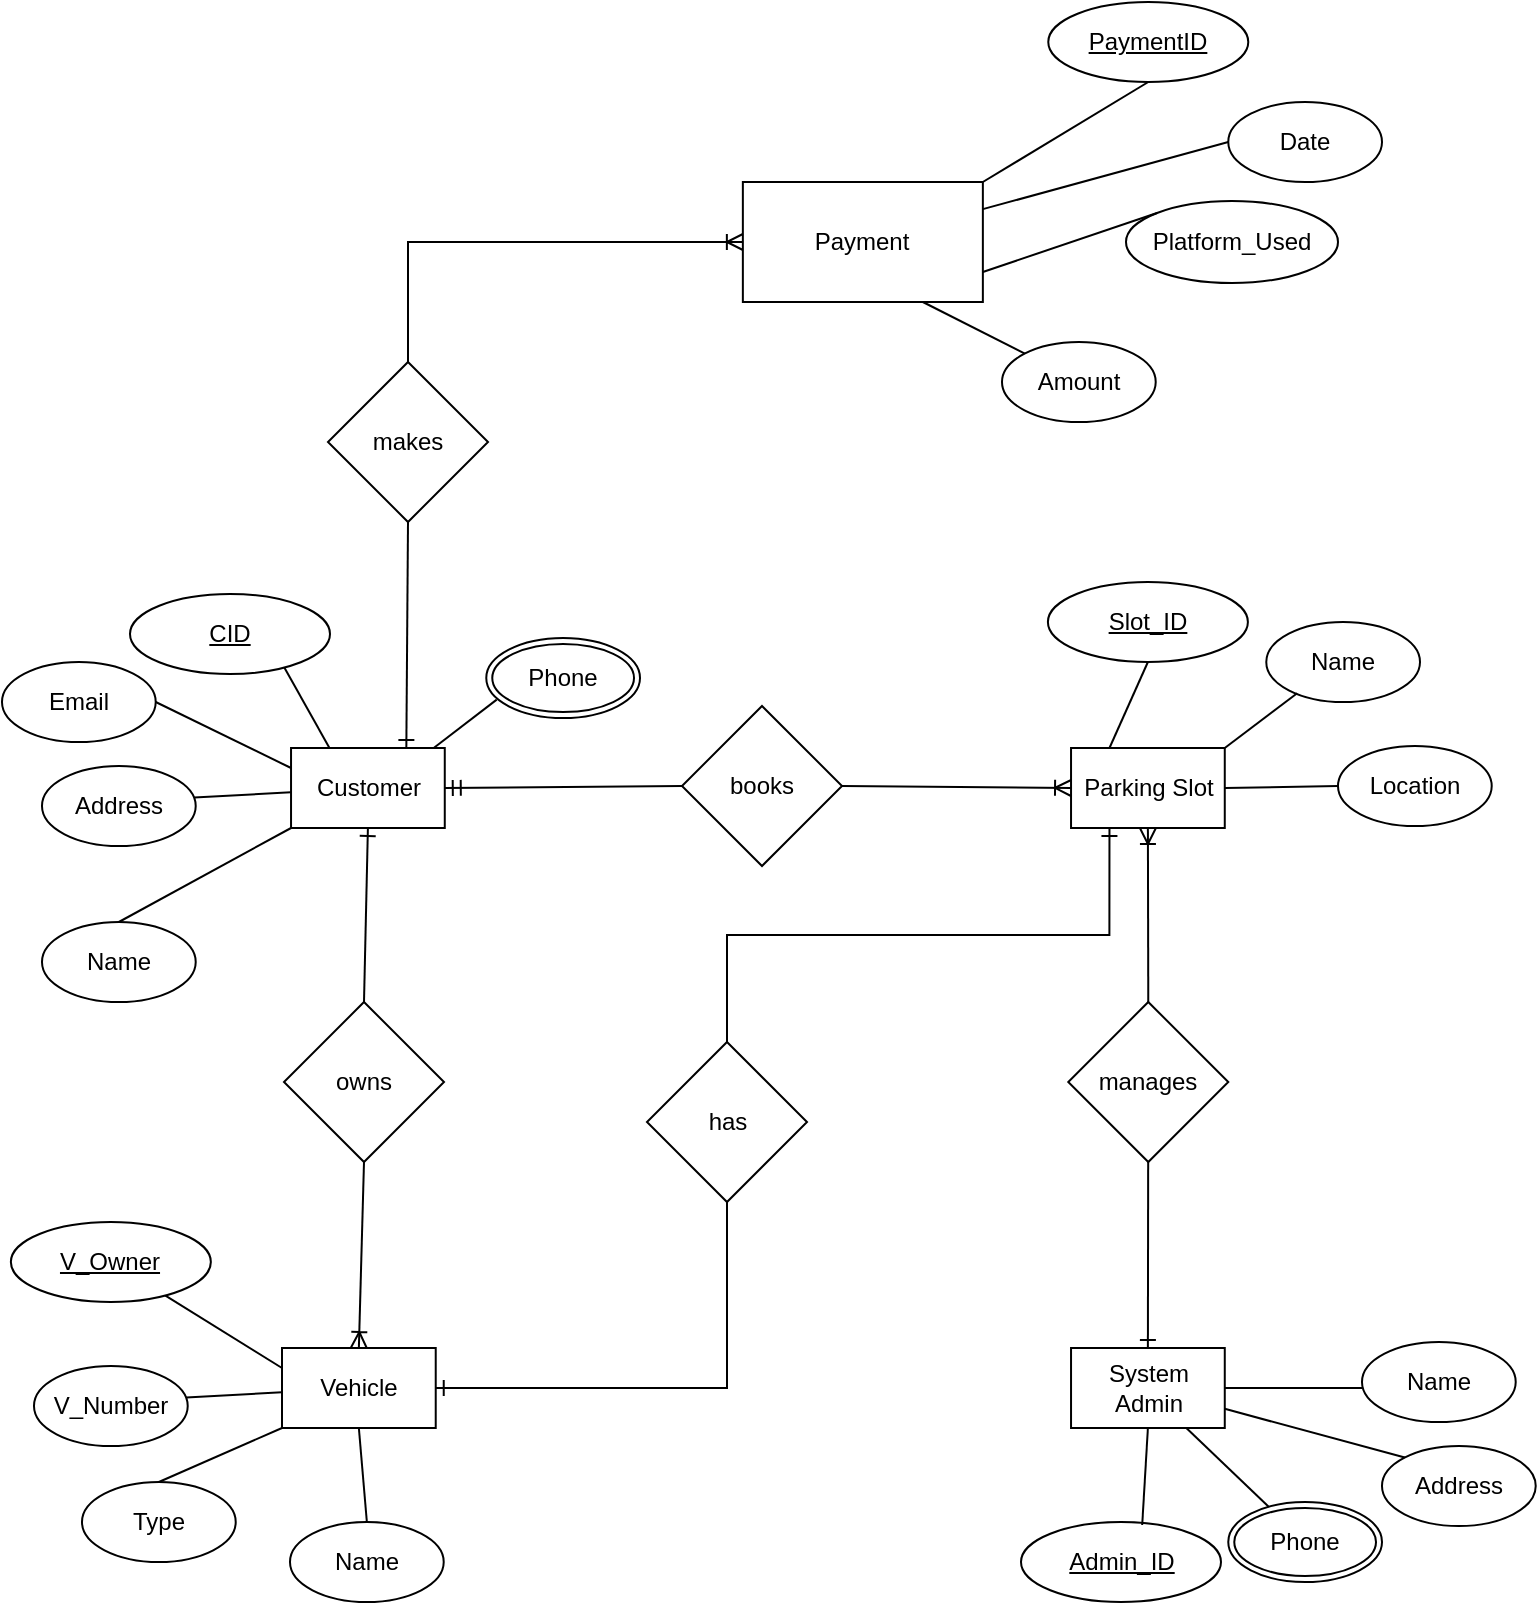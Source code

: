 <mxfile version="22.1.2" type="device">
  <diagram id="R2lEEEUBdFMjLlhIrx00" name="Page-1">
    <mxGraphModel dx="3170" dy="2233" grid="1" gridSize="10" guides="1" tooltips="1" connect="1" arrows="1" fold="1" page="1" pageScale="1" pageWidth="850" pageHeight="1100" math="0" shadow="0" extFonts="Permanent Marker^https://fonts.googleapis.com/css?family=Permanent+Marker">
      <root>
        <mxCell id="0" />
        <mxCell id="1" parent="0" />
        <mxCell id="qU3MLYZs_xLxiEu93uZJ-1" value="" style="group" parent="1" vertex="1" connectable="0">
          <mxGeometry x="-780" y="110" width="299" height="132" as="geometry" />
        </mxCell>
        <mxCell id="qU3MLYZs_xLxiEu93uZJ-2" value="Customer" style="whiteSpace=wrap;html=1;align=center;" parent="qU3MLYZs_xLxiEu93uZJ-1" vertex="1">
          <mxGeometry x="124.519" y="83" width="76.864" height="40" as="geometry" />
        </mxCell>
        <mxCell id="qU3MLYZs_xLxiEu93uZJ-4" value="Address" style="ellipse;whiteSpace=wrap;html=1;align=center;" parent="qU3MLYZs_xLxiEu93uZJ-1" vertex="1">
          <mxGeometry y="92" width="76.864" height="40" as="geometry" />
        </mxCell>
        <mxCell id="qU3MLYZs_xLxiEu93uZJ-5" value="Phone" style="ellipse;shape=doubleEllipse;margin=3;whiteSpace=wrap;html=1;align=center;" parent="qU3MLYZs_xLxiEu93uZJ-1" vertex="1">
          <mxGeometry x="222.136" y="28" width="76.864" height="40" as="geometry" />
        </mxCell>
        <mxCell id="qU3MLYZs_xLxiEu93uZJ-6" value="" style="endArrow=none;html=1;rounded=0;exitX=0.99;exitY=0.394;exitDx=0;exitDy=0;exitPerimeter=0;" parent="qU3MLYZs_xLxiEu93uZJ-1" source="qU3MLYZs_xLxiEu93uZJ-4" target="qU3MLYZs_xLxiEu93uZJ-2" edge="1">
          <mxGeometry width="50" height="50" relative="1" as="geometry">
            <mxPoint x="132.206" y="48" as="sourcePoint" />
            <mxPoint x="170.638" y="-2" as="targetPoint" />
          </mxGeometry>
        </mxCell>
        <mxCell id="qU3MLYZs_xLxiEu93uZJ-7" value="" style="endArrow=none;html=1;rounded=0;entryX=0.25;entryY=0;entryDx=0;entryDy=0;exitX=0.771;exitY=0.917;exitDx=0;exitDy=0;exitPerimeter=0;" parent="qU3MLYZs_xLxiEu93uZJ-1" source="qU3MLYZs_xLxiEu93uZJ-10" target="qU3MLYZs_xLxiEu93uZJ-2" edge="1">
          <mxGeometry width="50" height="50" relative="1" as="geometry">
            <mxPoint x="118.488" y="41.059" as="sourcePoint" />
            <mxPoint x="130" y="87" as="targetPoint" />
          </mxGeometry>
        </mxCell>
        <mxCell id="qU3MLYZs_xLxiEu93uZJ-9" value="" style="endArrow=none;html=1;rounded=0;entryX=0.068;entryY=0.77;entryDx=0;entryDy=0;entryPerimeter=0;exitX=0.928;exitY=0.001;exitDx=0;exitDy=0;exitPerimeter=0;" parent="qU3MLYZs_xLxiEu93uZJ-1" source="qU3MLYZs_xLxiEu93uZJ-2" target="qU3MLYZs_xLxiEu93uZJ-5" edge="1">
          <mxGeometry width="50" height="50" relative="1" as="geometry">
            <mxPoint x="193.697" y="91" as="sourcePoint" />
            <mxPoint x="229.823" y="78" as="targetPoint" />
          </mxGeometry>
        </mxCell>
        <mxCell id="qU3MLYZs_xLxiEu93uZJ-10" value="CID" style="ellipse;whiteSpace=wrap;html=1;align=center;fontStyle=4;" parent="qU3MLYZs_xLxiEu93uZJ-1" vertex="1">
          <mxGeometry x="44" y="6" width="100" height="40" as="geometry" />
        </mxCell>
        <mxCell id="qU3MLYZs_xLxiEu93uZJ-60" value="Email" style="ellipse;whiteSpace=wrap;html=1;align=center;" parent="qU3MLYZs_xLxiEu93uZJ-1" vertex="1">
          <mxGeometry x="-20" y="40" width="76.864" height="40" as="geometry" />
        </mxCell>
        <mxCell id="qU3MLYZs_xLxiEu93uZJ-61" value="" style="endArrow=none;html=1;rounded=0;exitX=1;exitY=0.5;exitDx=0;exitDy=0;entryX=0;entryY=0.25;entryDx=0;entryDy=0;" parent="qU3MLYZs_xLxiEu93uZJ-1" source="qU3MLYZs_xLxiEu93uZJ-60" target="qU3MLYZs_xLxiEu93uZJ-2" edge="1">
          <mxGeometry width="50" height="50" relative="1" as="geometry">
            <mxPoint x="122.206" y="2" as="sourcePoint" />
            <mxPoint x="115" y="59" as="targetPoint" />
          </mxGeometry>
        </mxCell>
        <mxCell id="qU3MLYZs_xLxiEu93uZJ-12" value="" style="group;rotation=0;" parent="1" vertex="1" connectable="0">
          <mxGeometry x="-784" y="410" width="299" height="132" as="geometry" />
        </mxCell>
        <mxCell id="qU3MLYZs_xLxiEu93uZJ-13" value="Vehicle" style="whiteSpace=wrap;html=1;align=center;rotation=0;" parent="qU3MLYZs_xLxiEu93uZJ-12" vertex="1">
          <mxGeometry x="124" y="83" width="76.864" height="40" as="geometry" />
        </mxCell>
        <mxCell id="qU3MLYZs_xLxiEu93uZJ-15" value="V_Number" style="ellipse;whiteSpace=wrap;html=1;align=center;rotation=0;" parent="qU3MLYZs_xLxiEu93uZJ-12" vertex="1">
          <mxGeometry y="92" width="76.864" height="40" as="geometry" />
        </mxCell>
        <mxCell id="qU3MLYZs_xLxiEu93uZJ-17" value="" style="endArrow=none;html=1;rounded=0;exitX=0.99;exitY=0.394;exitDx=0;exitDy=0;exitPerimeter=0;" parent="qU3MLYZs_xLxiEu93uZJ-12" source="qU3MLYZs_xLxiEu93uZJ-15" target="qU3MLYZs_xLxiEu93uZJ-13" edge="1">
          <mxGeometry width="50" height="50" relative="1" as="geometry">
            <mxPoint x="132" y="48" as="sourcePoint" />
            <mxPoint x="171" y="-2" as="targetPoint" />
          </mxGeometry>
        </mxCell>
        <mxCell id="qU3MLYZs_xLxiEu93uZJ-18" value="" style="endArrow=none;html=1;rounded=0;entryX=0;entryY=0.25;entryDx=0;entryDy=0;exitX=0.771;exitY=0.917;exitDx=0;exitDy=0;exitPerimeter=0;" parent="qU3MLYZs_xLxiEu93uZJ-12" source="qU3MLYZs_xLxiEu93uZJ-21" target="qU3MLYZs_xLxiEu93uZJ-13" edge="1">
          <mxGeometry width="50" height="50" relative="1" as="geometry">
            <mxPoint x="119" y="41" as="sourcePoint" />
            <mxPoint x="130" y="87" as="targetPoint" />
          </mxGeometry>
        </mxCell>
        <mxCell id="qU3MLYZs_xLxiEu93uZJ-21" value="V_Owner" style="ellipse;whiteSpace=wrap;html=1;align=center;fontStyle=4;rotation=0;" parent="qU3MLYZs_xLxiEu93uZJ-12" vertex="1">
          <mxGeometry x="-11.57" y="20" width="100" height="40" as="geometry" />
        </mxCell>
        <mxCell id="qU3MLYZs_xLxiEu93uZJ-20" value="" style="endArrow=none;html=1;rounded=0;exitX=0;exitY=1;exitDx=0;exitDy=0;entryX=0.5;entryY=0;entryDx=0;entryDy=0;" parent="1" source="qU3MLYZs_xLxiEu93uZJ-13" target="qU3MLYZs_xLxiEu93uZJ-22" edge="1">
          <mxGeometry width="50" height="50" relative="1" as="geometry">
            <mxPoint x="-586" y="501" as="sourcePoint" />
            <mxPoint x="-686.648" y="571.569" as="targetPoint" />
          </mxGeometry>
        </mxCell>
        <mxCell id="qU3MLYZs_xLxiEu93uZJ-14" value="Name" style="ellipse;whiteSpace=wrap;html=1;align=center;rotation=0;" parent="1" vertex="1">
          <mxGeometry x="-656" y="580" width="76.864" height="40" as="geometry" />
        </mxCell>
        <mxCell id="qU3MLYZs_xLxiEu93uZJ-19" value="" style="endArrow=none;html=1;rounded=0;exitX=0.5;exitY=1;exitDx=0;exitDy=0;entryX=0.5;entryY=0;entryDx=0;entryDy=0;" parent="1" source="qU3MLYZs_xLxiEu93uZJ-13" target="qU3MLYZs_xLxiEu93uZJ-14" edge="1">
          <mxGeometry width="50" height="50" relative="1" as="geometry">
            <mxPoint x="-639" y="473" as="sourcePoint" />
            <mxPoint x="-610" y="600" as="targetPoint" />
          </mxGeometry>
        </mxCell>
        <mxCell id="qU3MLYZs_xLxiEu93uZJ-22" value="Type" style="ellipse;whiteSpace=wrap;html=1;align=center;rotation=0;" parent="1" vertex="1">
          <mxGeometry x="-760" y="560" width="76.864" height="40" as="geometry" />
        </mxCell>
        <mxCell id="qU3MLYZs_xLxiEu93uZJ-23" value="owns" style="rhombus;whiteSpace=wrap;html=1;" parent="1" vertex="1">
          <mxGeometry x="-659" y="320" width="80" height="80" as="geometry" />
        </mxCell>
        <mxCell id="qU3MLYZs_xLxiEu93uZJ-31" value="" style="group" parent="1" vertex="1" connectable="0">
          <mxGeometry x="-390" y="110" width="299" height="132" as="geometry" />
        </mxCell>
        <mxCell id="qU3MLYZs_xLxiEu93uZJ-32" value="Parking Slot" style="whiteSpace=wrap;html=1;align=center;" parent="qU3MLYZs_xLxiEu93uZJ-31" vertex="1">
          <mxGeometry x="124.519" y="83" width="76.864" height="40" as="geometry" />
        </mxCell>
        <mxCell id="qU3MLYZs_xLxiEu93uZJ-33" value="Name" style="ellipse;whiteSpace=wrap;html=1;align=center;" parent="qU3MLYZs_xLxiEu93uZJ-31" vertex="1">
          <mxGeometry x="222.139" y="20" width="76.864" height="40" as="geometry" />
        </mxCell>
        <mxCell id="qU3MLYZs_xLxiEu93uZJ-37" value="" style="endArrow=none;html=1;rounded=0;entryX=0.25;entryY=0;entryDx=0;entryDy=0;exitX=0.5;exitY=1;exitDx=0;exitDy=0;" parent="qU3MLYZs_xLxiEu93uZJ-31" source="qU3MLYZs_xLxiEu93uZJ-40" target="qU3MLYZs_xLxiEu93uZJ-32" edge="1">
          <mxGeometry width="50" height="50" relative="1" as="geometry">
            <mxPoint x="118.488" y="41.059" as="sourcePoint" />
            <mxPoint x="130" y="87" as="targetPoint" />
          </mxGeometry>
        </mxCell>
        <mxCell id="qU3MLYZs_xLxiEu93uZJ-38" value="" style="endArrow=none;html=1;rounded=0;exitX=1;exitY=0;exitDx=0;exitDy=0;entryX=0.201;entryY=0.891;entryDx=0;entryDy=0;entryPerimeter=0;" parent="qU3MLYZs_xLxiEu93uZJ-31" source="qU3MLYZs_xLxiEu93uZJ-32" target="qU3MLYZs_xLxiEu93uZJ-33" edge="1">
          <mxGeometry width="50" height="50" relative="1" as="geometry">
            <mxPoint x="140.661" y="63" as="sourcePoint" />
            <mxPoint x="189.085" y="65" as="targetPoint" />
          </mxGeometry>
        </mxCell>
        <mxCell id="qU3MLYZs_xLxiEu93uZJ-40" value="Slot_ID" style="ellipse;whiteSpace=wrap;html=1;align=center;fontStyle=4;" parent="qU3MLYZs_xLxiEu93uZJ-31" vertex="1">
          <mxGeometry x="112.95" width="100" height="40" as="geometry" />
        </mxCell>
        <mxCell id="qU3MLYZs_xLxiEu93uZJ-34" value="Location" style="ellipse;whiteSpace=wrap;html=1;align=center;" parent="1" vertex="1">
          <mxGeometry x="-132" y="192" width="76.864" height="40" as="geometry" />
        </mxCell>
        <mxCell id="qU3MLYZs_xLxiEu93uZJ-36" value="" style="endArrow=none;html=1;rounded=0;exitX=0;exitY=0.5;exitDx=0;exitDy=0;entryX=1;entryY=0.5;entryDx=0;entryDy=0;" parent="1" source="qU3MLYZs_xLxiEu93uZJ-34" target="qU3MLYZs_xLxiEu93uZJ-32" edge="1">
          <mxGeometry width="50" height="50" relative="1" as="geometry">
            <mxPoint x="-130.0" y="212" as="sourcePoint" />
            <mxPoint x="-208.617" y="212" as="targetPoint" />
          </mxGeometry>
        </mxCell>
        <mxCell id="qU3MLYZs_xLxiEu93uZJ-41" value="" style="group" parent="1" vertex="1" connectable="0">
          <mxGeometry x="-390" y="410" width="299" height="132" as="geometry" />
        </mxCell>
        <mxCell id="qU3MLYZs_xLxiEu93uZJ-42" value="System Admin" style="whiteSpace=wrap;html=1;align=center;" parent="qU3MLYZs_xLxiEu93uZJ-41" vertex="1">
          <mxGeometry x="124.519" y="83" width="76.864" height="40" as="geometry" />
        </mxCell>
        <mxCell id="qU3MLYZs_xLxiEu93uZJ-44" value="Address" style="ellipse;whiteSpace=wrap;html=1;align=center;" parent="1" vertex="1">
          <mxGeometry x="-110" y="542" width="76.864" height="40" as="geometry" />
        </mxCell>
        <mxCell id="qU3MLYZs_xLxiEu93uZJ-46" value="" style="endArrow=none;html=1;rounded=0;exitX=0;exitY=0;exitDx=0;exitDy=0;" parent="1" source="qU3MLYZs_xLxiEu93uZJ-44" target="qU3MLYZs_xLxiEu93uZJ-42" edge="1">
          <mxGeometry width="50" height="50" relative="1" as="geometry">
            <mxPoint x="-257.794" y="458" as="sourcePoint" />
            <mxPoint x="-219.362" y="408" as="targetPoint" />
          </mxGeometry>
        </mxCell>
        <mxCell id="qU3MLYZs_xLxiEu93uZJ-45" value="Phone" style="ellipse;shape=doubleEllipse;margin=3;whiteSpace=wrap;html=1;align=center;" parent="1" vertex="1">
          <mxGeometry x="-186.864" y="570" width="76.864" height="40" as="geometry" />
        </mxCell>
        <mxCell id="qU3MLYZs_xLxiEu93uZJ-49" value="" style="endArrow=none;html=1;rounded=0;exitX=0.75;exitY=1;exitDx=0;exitDy=0;" parent="1" source="qU3MLYZs_xLxiEu93uZJ-42" target="qU3MLYZs_xLxiEu93uZJ-45" edge="1">
          <mxGeometry width="50" height="50" relative="1" as="geometry">
            <mxPoint x="-196.303" y="501" as="sourcePoint" />
            <mxPoint x="-160.177" y="488" as="targetPoint" />
          </mxGeometry>
        </mxCell>
        <mxCell id="qU3MLYZs_xLxiEu93uZJ-43" value="Name" style="ellipse;whiteSpace=wrap;html=1;align=center;" parent="1" vertex="1">
          <mxGeometry x="-120.001" y="490" width="76.864" height="40" as="geometry" />
        </mxCell>
        <mxCell id="qU3MLYZs_xLxiEu93uZJ-48" value="" style="endArrow=none;html=1;rounded=0;exitX=1;exitY=0.5;exitDx=0;exitDy=0;entryX=0;entryY=0.575;entryDx=0;entryDy=0;entryPerimeter=0;" parent="1" source="qU3MLYZs_xLxiEu93uZJ-42" target="qU3MLYZs_xLxiEu93uZJ-43" edge="1">
          <mxGeometry width="50" height="50" relative="1" as="geometry">
            <mxPoint x="-249.339" y="473" as="sourcePoint" />
            <mxPoint x="-200.915" y="475" as="targetPoint" />
          </mxGeometry>
        </mxCell>
        <mxCell id="qU3MLYZs_xLxiEu93uZJ-50" value="Admin_ID" style="ellipse;whiteSpace=wrap;html=1;align=center;fontStyle=4;" parent="1" vertex="1">
          <mxGeometry x="-290.5" y="580" width="100" height="40" as="geometry" />
        </mxCell>
        <mxCell id="qU3MLYZs_xLxiEu93uZJ-47" value="" style="endArrow=none;html=1;rounded=0;entryX=0.5;entryY=1;entryDx=0;entryDy=0;exitX=0.606;exitY=0.038;exitDx=0;exitDy=0;exitPerimeter=0;" parent="1" source="qU3MLYZs_xLxiEu93uZJ-50" target="qU3MLYZs_xLxiEu93uZJ-42" edge="1">
          <mxGeometry width="50" height="50" relative="1" as="geometry">
            <mxPoint x="-271.512" y="451.059" as="sourcePoint" />
            <mxPoint x="-260" y="497" as="targetPoint" />
          </mxGeometry>
        </mxCell>
        <mxCell id="qU3MLYZs_xLxiEu93uZJ-51" value="manages" style="rhombus;whiteSpace=wrap;html=1;" parent="1" vertex="1">
          <mxGeometry x="-266.86" y="320" width="80" height="80" as="geometry" />
        </mxCell>
        <mxCell id="qU3MLYZs_xLxiEu93uZJ-52" value="" style="fontSize=12;html=1;endArrow=ERone;endFill=1;rounded=0;entryX=0.5;entryY=1;entryDx=0;entryDy=0;exitX=0.5;exitY=0;exitDx=0;exitDy=0;" parent="1" source="qU3MLYZs_xLxiEu93uZJ-23" target="qU3MLYZs_xLxiEu93uZJ-2" edge="1">
          <mxGeometry width="100" height="100" relative="1" as="geometry">
            <mxPoint x="-360" y="420" as="sourcePoint" />
            <mxPoint x="-260" y="320" as="targetPoint" />
          </mxGeometry>
        </mxCell>
        <mxCell id="qU3MLYZs_xLxiEu93uZJ-54" value="" style="fontSize=12;html=1;endArrow=ERoneToMany;rounded=0;exitX=0.5;exitY=1;exitDx=0;exitDy=0;entryX=0.5;entryY=0;entryDx=0;entryDy=0;" parent="1" source="qU3MLYZs_xLxiEu93uZJ-23" target="qU3MLYZs_xLxiEu93uZJ-13" edge="1">
          <mxGeometry width="100" height="100" relative="1" as="geometry">
            <mxPoint x="-360" y="420" as="sourcePoint" />
            <mxPoint x="-260" y="320" as="targetPoint" />
          </mxGeometry>
        </mxCell>
        <mxCell id="qU3MLYZs_xLxiEu93uZJ-55" value="" style="fontSize=12;html=1;endArrow=ERone;endFill=1;rounded=0;entryX=0.5;entryY=0;entryDx=0;entryDy=0;" parent="1" source="qU3MLYZs_xLxiEu93uZJ-51" target="qU3MLYZs_xLxiEu93uZJ-42" edge="1">
          <mxGeometry width="100" height="100" relative="1" as="geometry">
            <mxPoint x="-609" y="330" as="sourcePoint" />
            <mxPoint x="-340" y="390" as="targetPoint" />
          </mxGeometry>
        </mxCell>
        <mxCell id="qU3MLYZs_xLxiEu93uZJ-56" value="" style="fontSize=12;html=1;endArrow=ERoneToMany;rounded=0;exitX=0.5;exitY=0;exitDx=0;exitDy=0;entryX=0.5;entryY=1;entryDx=0;entryDy=0;" parent="1" source="qU3MLYZs_xLxiEu93uZJ-51" target="qU3MLYZs_xLxiEu93uZJ-32" edge="1">
          <mxGeometry width="100" height="100" relative="1" as="geometry">
            <mxPoint x="-609" y="410" as="sourcePoint" />
            <mxPoint x="-612" y="503" as="targetPoint" />
          </mxGeometry>
        </mxCell>
        <mxCell id="qU3MLYZs_xLxiEu93uZJ-57" value="books" style="rhombus;whiteSpace=wrap;html=1;" parent="1" vertex="1">
          <mxGeometry x="-460" y="172" width="80" height="80" as="geometry" />
        </mxCell>
        <mxCell id="qU3MLYZs_xLxiEu93uZJ-58" value="" style="fontSize=12;html=1;endArrow=ERmandOne;rounded=0;exitX=0;exitY=0.5;exitDx=0;exitDy=0;entryX=1;entryY=0.5;entryDx=0;entryDy=0;" parent="1" source="qU3MLYZs_xLxiEu93uZJ-57" target="qU3MLYZs_xLxiEu93uZJ-2" edge="1">
          <mxGeometry width="100" height="100" relative="1" as="geometry">
            <mxPoint x="-360" y="420" as="sourcePoint" />
            <mxPoint x="-260" y="320" as="targetPoint" />
          </mxGeometry>
        </mxCell>
        <mxCell id="qU3MLYZs_xLxiEu93uZJ-59" value="" style="fontSize=12;html=1;endArrow=ERoneToMany;rounded=0;exitX=1;exitY=0.5;exitDx=0;exitDy=0;entryX=0;entryY=0.5;entryDx=0;entryDy=0;" parent="1" source="qU3MLYZs_xLxiEu93uZJ-57" target="qU3MLYZs_xLxiEu93uZJ-32" edge="1">
          <mxGeometry width="100" height="100" relative="1" as="geometry">
            <mxPoint x="-360" y="420" as="sourcePoint" />
            <mxPoint x="-260" y="320" as="targetPoint" />
          </mxGeometry>
        </mxCell>
        <mxCell id="qU3MLYZs_xLxiEu93uZJ-63" value="Payment" style="rounded=0;whiteSpace=wrap;html=1;" parent="1" vertex="1">
          <mxGeometry x="-429.57" y="-90" width="120" height="60" as="geometry" />
        </mxCell>
        <mxCell id="qU3MLYZs_xLxiEu93uZJ-64" value="PaymentID" style="ellipse;whiteSpace=wrap;html=1;align=center;fontStyle=4;" parent="1" vertex="1">
          <mxGeometry x="-276.86" y="-180" width="100" height="40" as="geometry" />
        </mxCell>
        <mxCell id="qU3MLYZs_xLxiEu93uZJ-65" value="Date" style="ellipse;whiteSpace=wrap;html=1;align=center;" parent="1" vertex="1">
          <mxGeometry x="-186.861" y="-130" width="76.864" height="40" as="geometry" />
        </mxCell>
        <mxCell id="qU3MLYZs_xLxiEu93uZJ-66" value="Amount" style="ellipse;whiteSpace=wrap;html=1;align=center;" parent="1" vertex="1">
          <mxGeometry x="-300.001" y="-10" width="76.864" height="40" as="geometry" />
        </mxCell>
        <mxCell id="qU3MLYZs_xLxiEu93uZJ-67" value="Platform_Used" style="ellipse;whiteSpace=wrap;html=1;align=center;" parent="1" vertex="1">
          <mxGeometry x="-238" y="-80.5" width="106" height="41" as="geometry" />
        </mxCell>
        <mxCell id="qU3MLYZs_xLxiEu93uZJ-69" value="" style="endArrow=none;html=1;rounded=0;entryX=1;entryY=0;entryDx=0;entryDy=0;exitX=0.5;exitY=1;exitDx=0;exitDy=0;" parent="1" source="qU3MLYZs_xLxiEu93uZJ-64" target="qU3MLYZs_xLxiEu93uZJ-63" edge="1">
          <mxGeometry width="50" height="50" relative="1" as="geometry">
            <mxPoint x="-330" y="-160" as="sourcePoint" />
            <mxPoint x="-370" y="-171" as="targetPoint" />
          </mxGeometry>
        </mxCell>
        <mxCell id="qU3MLYZs_xLxiEu93uZJ-70" value="" style="endArrow=none;html=1;rounded=0;exitX=0;exitY=0.5;exitDx=0;exitDy=0;" parent="1" source="qU3MLYZs_xLxiEu93uZJ-65" target="qU3MLYZs_xLxiEu93uZJ-63" edge="1">
          <mxGeometry width="50" height="50" relative="1" as="geometry">
            <mxPoint x="-420" y="-121" as="sourcePoint" />
            <mxPoint x="-370" y="-171" as="targetPoint" />
          </mxGeometry>
        </mxCell>
        <mxCell id="qU3MLYZs_xLxiEu93uZJ-71" value="" style="endArrow=none;html=1;rounded=0;entryX=0.75;entryY=1;entryDx=0;entryDy=0;exitX=0;exitY=0;exitDx=0;exitDy=0;" parent="1" source="qU3MLYZs_xLxiEu93uZJ-66" target="qU3MLYZs_xLxiEu93uZJ-63" edge="1">
          <mxGeometry width="50" height="50" relative="1" as="geometry">
            <mxPoint x="-420" y="-121" as="sourcePoint" />
            <mxPoint x="-370" y="-171" as="targetPoint" />
          </mxGeometry>
        </mxCell>
        <mxCell id="qU3MLYZs_xLxiEu93uZJ-72" value="" style="endArrow=none;html=1;rounded=0;entryX=1;entryY=0.75;entryDx=0;entryDy=0;exitX=0;exitY=0;exitDx=0;exitDy=0;" parent="1" source="qU3MLYZs_xLxiEu93uZJ-67" target="qU3MLYZs_xLxiEu93uZJ-63" edge="1">
          <mxGeometry width="50" height="50" relative="1" as="geometry">
            <mxPoint x="-420" y="-121" as="sourcePoint" />
            <mxPoint x="-370" y="-171" as="targetPoint" />
          </mxGeometry>
        </mxCell>
        <mxCell id="A2uMEDDRjoMaOISTng7e-1" value="has" style="rhombus;whiteSpace=wrap;html=1;" vertex="1" parent="1">
          <mxGeometry x="-477.5" y="340" width="80" height="80" as="geometry" />
        </mxCell>
        <mxCell id="A2uMEDDRjoMaOISTng7e-2" value="" style="fontSize=12;html=1;endArrow=ERone;endFill=1;rounded=0;entryX=0.25;entryY=1;entryDx=0;entryDy=0;exitX=0.5;exitY=0;exitDx=0;exitDy=0;edgeStyle=orthogonalEdgeStyle;" edge="1" parent="1" source="A2uMEDDRjoMaOISTng7e-1" target="qU3MLYZs_xLxiEu93uZJ-32">
          <mxGeometry width="100" height="100" relative="1" as="geometry">
            <mxPoint x="-502.07" y="329" as="sourcePoint" />
            <mxPoint x="-500.07" y="242" as="targetPoint" />
          </mxGeometry>
        </mxCell>
        <mxCell id="A2uMEDDRjoMaOISTng7e-3" value="" style="fontSize=12;html=1;endArrow=ERone;endFill=1;rounded=0;entryX=1;entryY=0.5;entryDx=0;entryDy=0;exitX=0.5;exitY=1;exitDx=0;exitDy=0;edgeStyle=orthogonalEdgeStyle;" edge="1" parent="1" source="A2uMEDDRjoMaOISTng7e-1" target="qU3MLYZs_xLxiEu93uZJ-13">
          <mxGeometry width="100" height="100" relative="1" as="geometry">
            <mxPoint x="-529.02" y="600" as="sourcePoint" />
            <mxPoint x="-397.02" y="443" as="targetPoint" />
          </mxGeometry>
        </mxCell>
        <mxCell id="qU3MLYZs_xLxiEu93uZJ-3" value="Name" style="ellipse;whiteSpace=wrap;html=1;align=center;" parent="1" vertex="1">
          <mxGeometry x="-780.001" y="280" width="76.864" height="40" as="geometry" />
        </mxCell>
        <mxCell id="qU3MLYZs_xLxiEu93uZJ-8" value="" style="endArrow=none;html=1;rounded=0;exitX=0;exitY=1;exitDx=0;exitDy=0;entryX=0.5;entryY=0;entryDx=0;entryDy=0;" parent="1" source="qU3MLYZs_xLxiEu93uZJ-2" target="qU3MLYZs_xLxiEu93uZJ-3" edge="1">
          <mxGeometry width="50" height="50" relative="1" as="geometry">
            <mxPoint x="-639.339" y="173" as="sourcePoint" />
            <mxPoint x="-590.915" y="175" as="targetPoint" />
          </mxGeometry>
        </mxCell>
        <mxCell id="A2uMEDDRjoMaOISTng7e-4" value="makes" style="rhombus;whiteSpace=wrap;html=1;" vertex="1" parent="1">
          <mxGeometry x="-637" width="80" height="80" as="geometry" />
        </mxCell>
        <mxCell id="A2uMEDDRjoMaOISTng7e-5" value="" style="fontSize=12;html=1;endArrow=ERoneToMany;rounded=0;exitX=0.5;exitY=0;exitDx=0;exitDy=0;entryX=0;entryY=0.5;entryDx=0;entryDy=0;edgeStyle=orthogonalEdgeStyle;" edge="1" parent="1" source="A2uMEDDRjoMaOISTng7e-4" target="qU3MLYZs_xLxiEu93uZJ-63">
          <mxGeometry width="100" height="100" relative="1" as="geometry">
            <mxPoint x="-600.67" y="-16.5" as="sourcePoint" />
            <mxPoint x="-600.67" y="-103.5" as="targetPoint" />
          </mxGeometry>
        </mxCell>
        <mxCell id="A2uMEDDRjoMaOISTng7e-6" value="" style="fontSize=12;html=1;endArrow=ERone;endFill=1;rounded=0;entryX=0.75;entryY=0;entryDx=0;entryDy=0;exitX=0.5;exitY=1;exitDx=0;exitDy=0;" edge="1" parent="1" source="A2uMEDDRjoMaOISTng7e-4" target="qU3MLYZs_xLxiEu93uZJ-2">
          <mxGeometry width="100" height="100" relative="1" as="geometry">
            <mxPoint x="-609" y="330" as="sourcePoint" />
            <mxPoint x="-607" y="243" as="targetPoint" />
          </mxGeometry>
        </mxCell>
      </root>
    </mxGraphModel>
  </diagram>
</mxfile>
